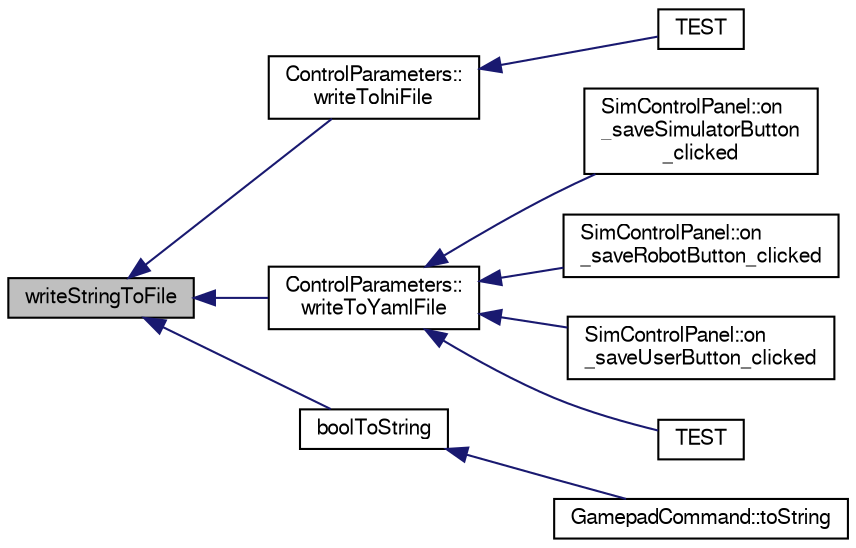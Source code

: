digraph "writeStringToFile"
{
  edge [fontname="FreeSans",fontsize="10",labelfontname="FreeSans",labelfontsize="10"];
  node [fontname="FreeSans",fontsize="10",shape=record];
  rankdir="LR";
  Node1 [label="writeStringToFile",height=0.2,width=0.4,color="black", fillcolor="grey75", style="filled", fontcolor="black"];
  Node1 -> Node2 [dir="back",color="midnightblue",fontsize="10",style="solid",fontname="FreeSans"];
  Node2 [label="ControlParameters::\lwriteToIniFile",height=0.2,width=0.4,color="black", fillcolor="white", style="filled",URL="$d8/d86/class_control_parameters.html#a76eb75236afb53701ca4eb33e18ed418"];
  Node2 -> Node3 [dir="back",color="midnightblue",fontsize="10",style="solid",fontname="FreeSans"];
  Node3 [label="TEST",height=0.2,width=0.4,color="black", fillcolor="white", style="filled",URL="$db/d74/test___control_parameters_8cpp.html#a11ae540e1d4b3ec1a0942df035ddb60f"];
  Node1 -> Node4 [dir="back",color="midnightblue",fontsize="10",style="solid",fontname="FreeSans"];
  Node4 [label="ControlParameters::\lwriteToYamlFile",height=0.2,width=0.4,color="black", fillcolor="white", style="filled",URL="$d8/d86/class_control_parameters.html#a3eabcba112adc206c8a11d0cbfc75619"];
  Node4 -> Node5 [dir="back",color="midnightblue",fontsize="10",style="solid",fontname="FreeSans"];
  Node5 [label="SimControlPanel::on\l_saveSimulatorButton\l_clicked",height=0.2,width=0.4,color="black", fillcolor="white", style="filled",URL="$d1/d22/class_sim_control_panel.html#a60bac36419bd6e73eb6ea69c006fff42"];
  Node4 -> Node6 [dir="back",color="midnightblue",fontsize="10",style="solid",fontname="FreeSans"];
  Node6 [label="SimControlPanel::on\l_saveRobotButton_clicked",height=0.2,width=0.4,color="black", fillcolor="white", style="filled",URL="$d1/d22/class_sim_control_panel.html#a46ade2ee740fbaf1466b226a62e72ceb"];
  Node4 -> Node7 [dir="back",color="midnightblue",fontsize="10",style="solid",fontname="FreeSans"];
  Node7 [label="SimControlPanel::on\l_saveUserButton_clicked",height=0.2,width=0.4,color="black", fillcolor="white", style="filled",URL="$d1/d22/class_sim_control_panel.html#a96301cf6c70c8339547f448a47ee1307"];
  Node4 -> Node8 [dir="back",color="midnightblue",fontsize="10",style="solid",fontname="FreeSans"];
  Node8 [label="TEST",height=0.2,width=0.4,color="black", fillcolor="white", style="filled",URL="$db/d74/test___control_parameters_8cpp.html#aa02b4ec347a36f8c0a1eecafe9c805ed"];
  Node1 -> Node9 [dir="back",color="midnightblue",fontsize="10",style="solid",fontname="FreeSans"];
  Node9 [label="boolToString",height=0.2,width=0.4,color="black", fillcolor="white", style="filled",URL="$de/df0/utilities_8h.html#ae9a56a1d607c196f5e27de8125583c6a"];
  Node9 -> Node10 [dir="back",color="midnightblue",fontsize="10",style="solid",fontname="FreeSans"];
  Node10 [label="GamepadCommand::toString",height=0.2,width=0.4,color="black", fillcolor="white", style="filled",URL="$d4/d51/struct_gamepad_command.html#a91c3bcc66670f8a11a722a692798ea05"];
}
